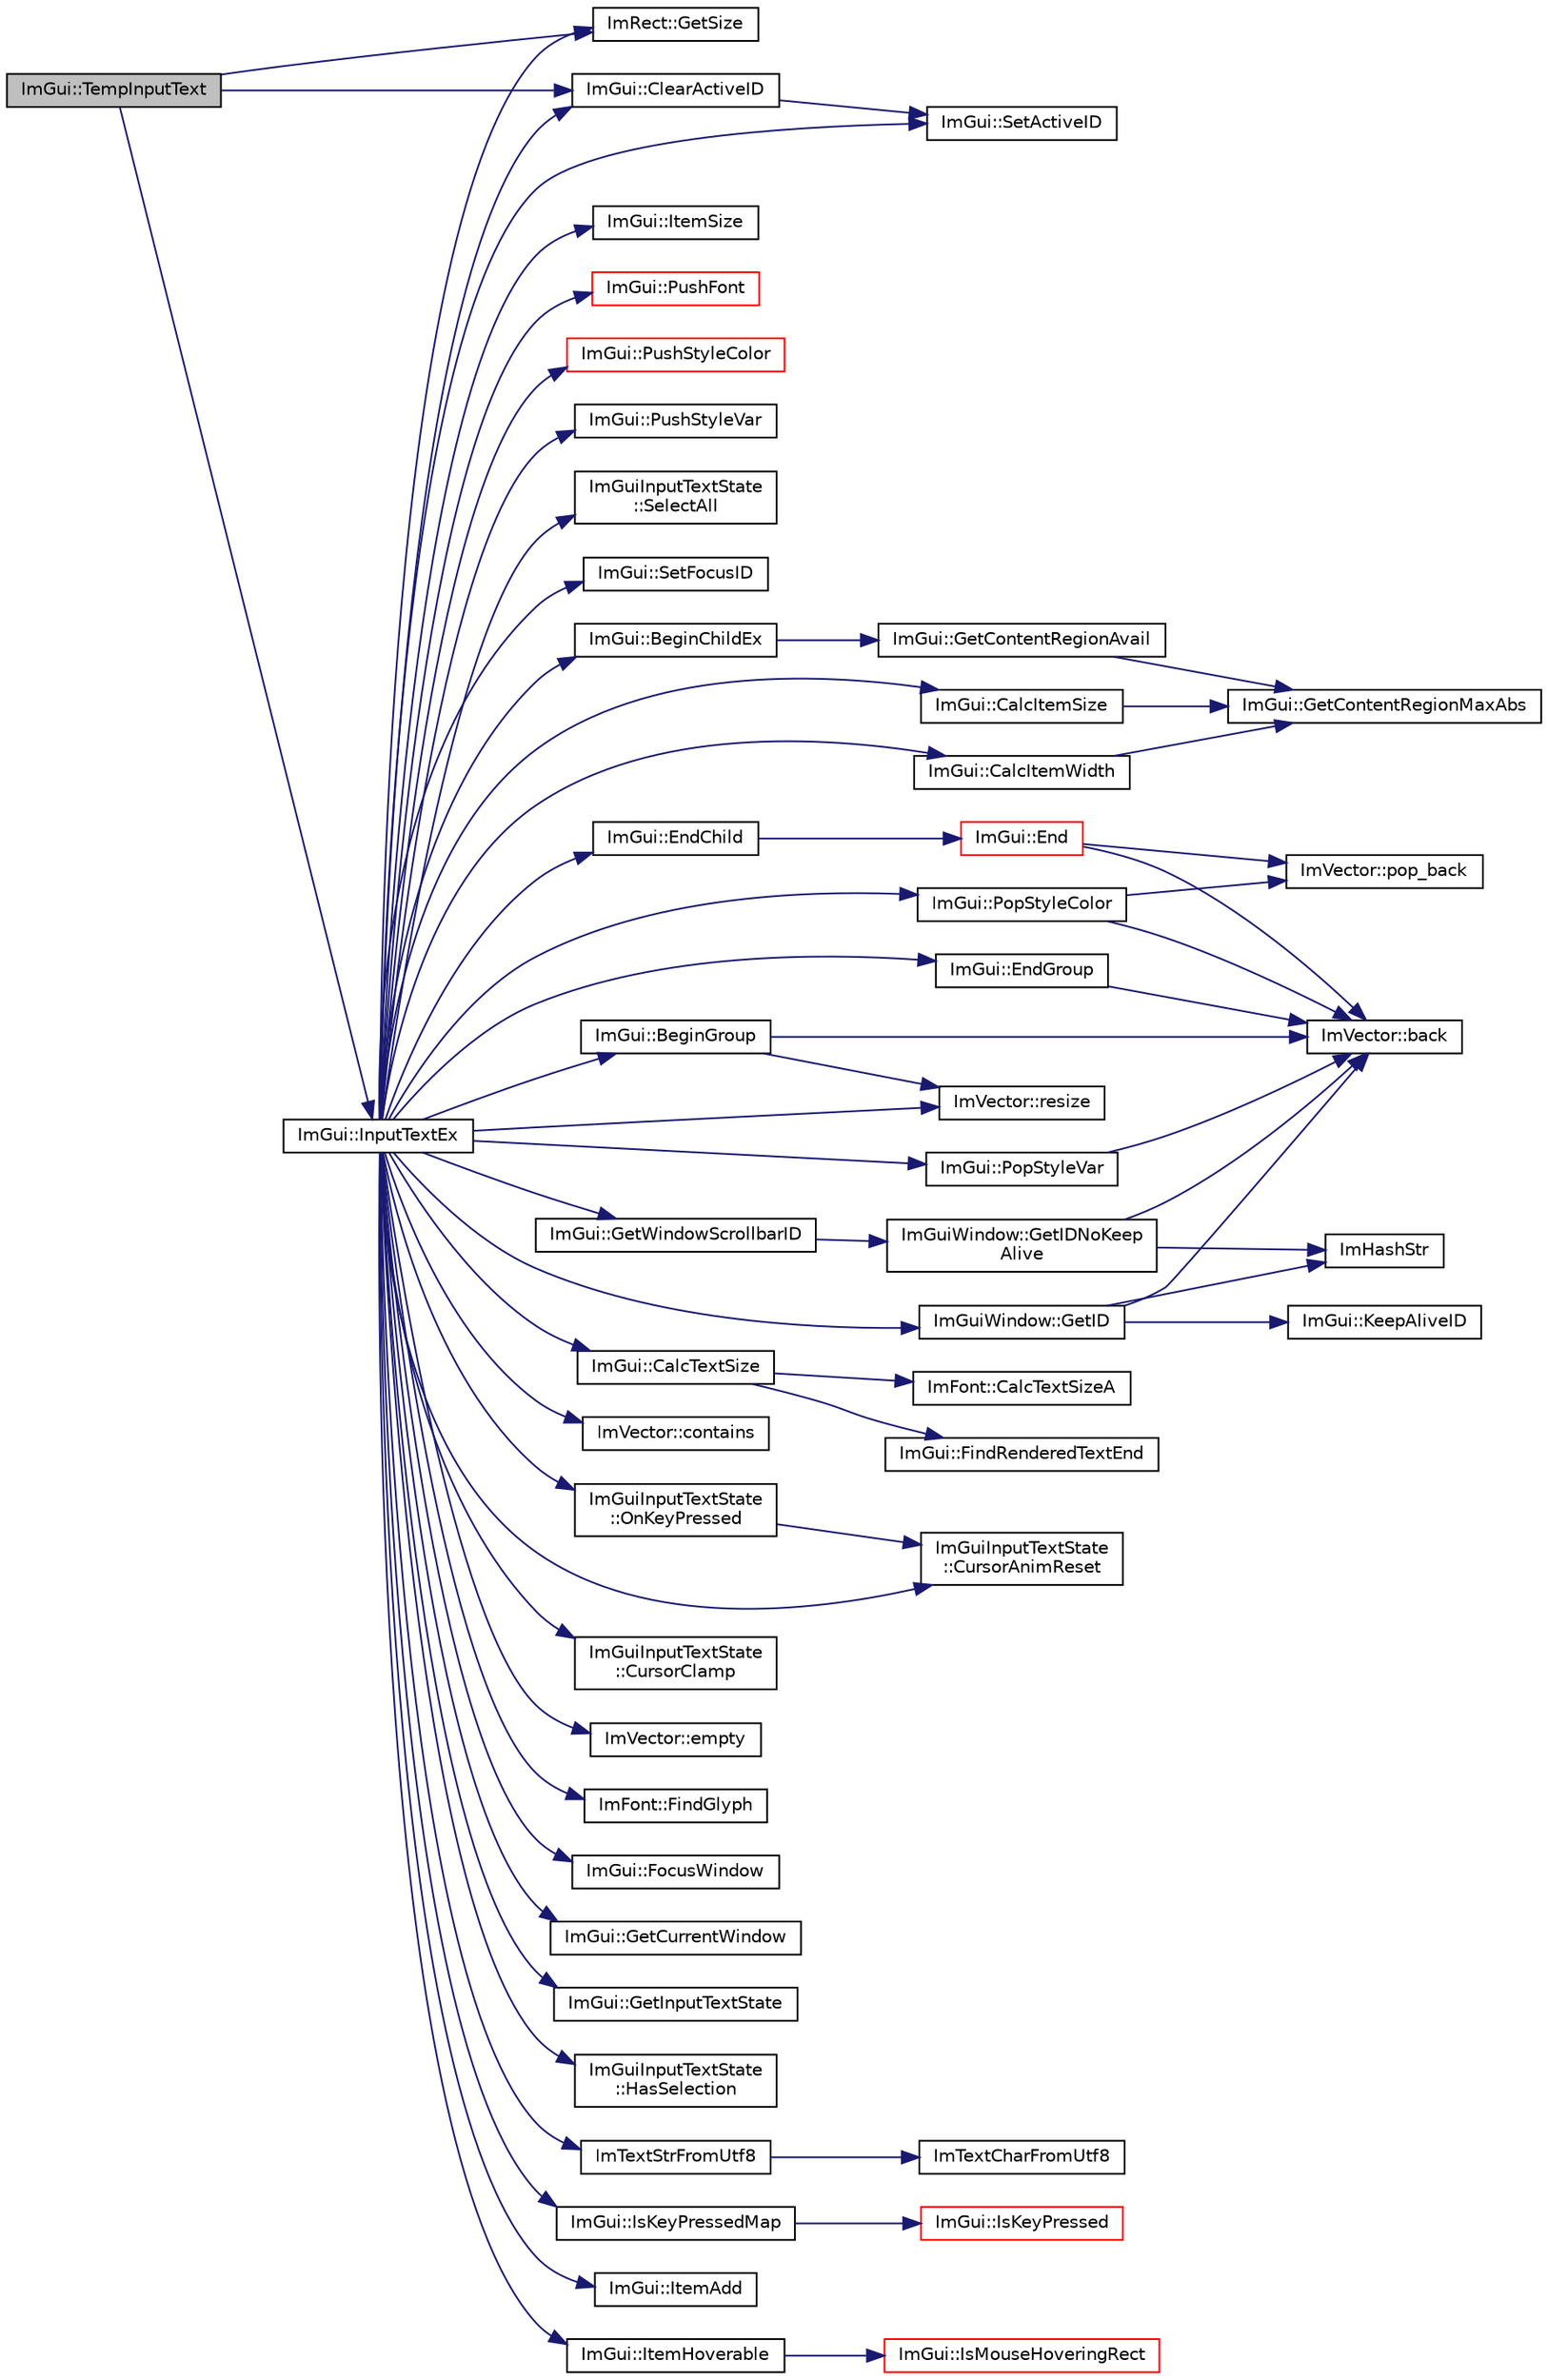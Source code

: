 digraph "ImGui::TempInputText"
{
 // LATEX_PDF_SIZE
  edge [fontname="Helvetica",fontsize="10",labelfontname="Helvetica",labelfontsize="10"];
  node [fontname="Helvetica",fontsize="10",shape=record];
  rankdir="LR";
  Node1 [label="ImGui::TempInputText",height=0.2,width=0.4,color="black", fillcolor="grey75", style="filled", fontcolor="black",tooltip=" "];
  Node1 -> Node2 [color="midnightblue",fontsize="10",style="solid"];
  Node2 [label="ImGui::ClearActiveID",height=0.2,width=0.4,color="black", fillcolor="white", style="filled",URL="$namespace_im_gui.html#a17ff60ad1e2669130ac38a04d16eb354",tooltip=" "];
  Node2 -> Node3 [color="midnightblue",fontsize="10",style="solid"];
  Node3 [label="ImGui::SetActiveID",height=0.2,width=0.4,color="black", fillcolor="white", style="filled",URL="$namespace_im_gui.html#a27b8ace13a8c421ee8405f0cbebe4ead",tooltip=" "];
  Node1 -> Node4 [color="midnightblue",fontsize="10",style="solid"];
  Node4 [label="ImRect::GetSize",height=0.2,width=0.4,color="black", fillcolor="white", style="filled",URL="$struct_im_rect.html#ae459d9c50003058cfb34519a571aaf33",tooltip=" "];
  Node1 -> Node5 [color="midnightblue",fontsize="10",style="solid"];
  Node5 [label="ImGui::InputTextEx",height=0.2,width=0.4,color="black", fillcolor="white", style="filled",URL="$namespace_im_gui.html#af89af17ecc11653f25fea1e50e195de6",tooltip=" "];
  Node5 -> Node6 [color="midnightblue",fontsize="10",style="solid"];
  Node6 [label="ImGui::BeginChildEx",height=0.2,width=0.4,color="black", fillcolor="white", style="filled",URL="$namespace_im_gui.html#a63a223ce2138538300e5b0654d7407a9",tooltip=" "];
  Node6 -> Node7 [color="midnightblue",fontsize="10",style="solid"];
  Node7 [label="ImGui::GetContentRegionAvail",height=0.2,width=0.4,color="black", fillcolor="white", style="filled",URL="$namespace_im_gui.html#a410c8e19b2fea8b52746ca11b3930301",tooltip=" "];
  Node7 -> Node8 [color="midnightblue",fontsize="10",style="solid"];
  Node8 [label="ImGui::GetContentRegionMaxAbs",height=0.2,width=0.4,color="black", fillcolor="white", style="filled",URL="$namespace_im_gui.html#adc4d9b0d735ffae1f1598c4df038024c",tooltip=" "];
  Node5 -> Node9 [color="midnightblue",fontsize="10",style="solid"];
  Node9 [label="ImGui::BeginGroup",height=0.2,width=0.4,color="black", fillcolor="white", style="filled",URL="$namespace_im_gui.html#a42407e196b7ed2a8755bff28aae9805f",tooltip=" "];
  Node9 -> Node10 [color="midnightblue",fontsize="10",style="solid"];
  Node10 [label="ImVector::back",height=0.2,width=0.4,color="black", fillcolor="white", style="filled",URL="$struct_im_vector.html#a6da15f3c402099ed57078835ab942f8e",tooltip=" "];
  Node9 -> Node11 [color="midnightblue",fontsize="10",style="solid"];
  Node11 [label="ImVector::resize",height=0.2,width=0.4,color="black", fillcolor="white", style="filled",URL="$struct_im_vector.html#ac371dd62e56ae486b1a5038cf07eee56",tooltip=" "];
  Node5 -> Node12 [color="midnightblue",fontsize="10",style="solid"];
  Node12 [label="ImGui::CalcItemSize",height=0.2,width=0.4,color="black", fillcolor="white", style="filled",URL="$namespace_im_gui.html#acaef0497f7982dd98bf215e50129cd9b",tooltip=" "];
  Node12 -> Node8 [color="midnightblue",fontsize="10",style="solid"];
  Node5 -> Node13 [color="midnightblue",fontsize="10",style="solid"];
  Node13 [label="ImGui::CalcItemWidth",height=0.2,width=0.4,color="black", fillcolor="white", style="filled",URL="$namespace_im_gui.html#ab3b3ba92ebd8bca4a552dd93321a1994",tooltip=" "];
  Node13 -> Node8 [color="midnightblue",fontsize="10",style="solid"];
  Node5 -> Node14 [color="midnightblue",fontsize="10",style="solid"];
  Node14 [label="ImGui::CalcTextSize",height=0.2,width=0.4,color="black", fillcolor="white", style="filled",URL="$namespace_im_gui.html#a848b9db6cc4a186751c0ecebcaadc33b",tooltip=" "];
  Node14 -> Node15 [color="midnightblue",fontsize="10",style="solid"];
  Node15 [label="ImFont::CalcTextSizeA",height=0.2,width=0.4,color="black", fillcolor="white", style="filled",URL="$struct_im_font.html#ad67f64fd206ad197f4b93b1a1ae27cfe",tooltip=" "];
  Node14 -> Node16 [color="midnightblue",fontsize="10",style="solid"];
  Node16 [label="ImGui::FindRenderedTextEnd",height=0.2,width=0.4,color="black", fillcolor="white", style="filled",URL="$namespace_im_gui.html#a7671e1dbc803a31b06081b52a771d83f",tooltip=" "];
  Node5 -> Node2 [color="midnightblue",fontsize="10",style="solid"];
  Node5 -> Node17 [color="midnightblue",fontsize="10",style="solid"];
  Node17 [label="ImVector::contains",height=0.2,width=0.4,color="black", fillcolor="white", style="filled",URL="$struct_im_vector.html#a2e7860fbde1c721f168b6262d8f14aec",tooltip=" "];
  Node5 -> Node18 [color="midnightblue",fontsize="10",style="solid"];
  Node18 [label="ImGuiInputTextState\l::CursorAnimReset",height=0.2,width=0.4,color="black", fillcolor="white", style="filled",URL="$struct_im_gui_input_text_state.html#a78a05f36dbfd38b9026a4980a15a6a3e",tooltip=" "];
  Node5 -> Node19 [color="midnightblue",fontsize="10",style="solid"];
  Node19 [label="ImGuiInputTextState\l::CursorClamp",height=0.2,width=0.4,color="black", fillcolor="white", style="filled",URL="$struct_im_gui_input_text_state.html#a0924f1eead76c7d58090aa603cea4301",tooltip=" "];
  Node5 -> Node20 [color="midnightblue",fontsize="10",style="solid"];
  Node20 [label="ImVector::empty",height=0.2,width=0.4,color="black", fillcolor="white", style="filled",URL="$struct_im_vector.html#aa53e48a5272f4bad1099368769514ff1",tooltip=" "];
  Node5 -> Node21 [color="midnightblue",fontsize="10",style="solid"];
  Node21 [label="ImGui::EndChild",height=0.2,width=0.4,color="black", fillcolor="white", style="filled",URL="$namespace_im_gui.html#af8de559a88c1442d6df8c1b04c86e997",tooltip=" "];
  Node21 -> Node22 [color="midnightblue",fontsize="10",style="solid"];
  Node22 [label="ImGui::End",height=0.2,width=0.4,color="red", fillcolor="white", style="filled",URL="$namespace_im_gui.html#a5479d93794a004c67ceb6d13f37c8254",tooltip=" "];
  Node22 -> Node10 [color="midnightblue",fontsize="10",style="solid"];
  Node22 -> Node30 [color="midnightblue",fontsize="10",style="solid"];
  Node30 [label="ImVector::pop_back",height=0.2,width=0.4,color="black", fillcolor="white", style="filled",URL="$struct_im_vector.html#a3db7ce62d3c429effdb893fbf7148c1c",tooltip=" "];
  Node5 -> Node43 [color="midnightblue",fontsize="10",style="solid"];
  Node43 [label="ImGui::EndGroup",height=0.2,width=0.4,color="black", fillcolor="white", style="filled",URL="$namespace_im_gui.html#a05fc97fc64f28a55486087f503d9a622",tooltip=" "];
  Node43 -> Node10 [color="midnightblue",fontsize="10",style="solid"];
  Node5 -> Node44 [color="midnightblue",fontsize="10",style="solid"];
  Node44 [label="ImFont::FindGlyph",height=0.2,width=0.4,color="black", fillcolor="white", style="filled",URL="$struct_im_font.html#ac6a773b73c6406fd8f08c4c93213a501",tooltip=" "];
  Node5 -> Node45 [color="midnightblue",fontsize="10",style="solid"];
  Node45 [label="ImGui::FocusWindow",height=0.2,width=0.4,color="black", fillcolor="white", style="filled",URL="$namespace_im_gui.html#ade4c08e7e7ad7bbfa4835248f5f3a7c6",tooltip=" "];
  Node5 -> Node25 [color="midnightblue",fontsize="10",style="solid"];
  Node25 [label="ImGui::GetCurrentWindow",height=0.2,width=0.4,color="black", fillcolor="white", style="filled",URL="$namespace_im_gui.html#a7ceba68eca2b09fb6bf1ad88037e6203",tooltip=" "];
  Node5 -> Node46 [color="midnightblue",fontsize="10",style="solid"];
  Node46 [label="ImGuiWindow::GetID",height=0.2,width=0.4,color="black", fillcolor="white", style="filled",URL="$struct_im_gui_window.html#a66400a63bc0b54d7d29e08d1b1b1a42b",tooltip=" "];
  Node46 -> Node10 [color="midnightblue",fontsize="10",style="solid"];
  Node46 -> Node47 [color="midnightblue",fontsize="10",style="solid"];
  Node47 [label="ImHashStr",height=0.2,width=0.4,color="black", fillcolor="white", style="filled",URL="$imgui_8cpp.html#acd1b12694d0365b516bf7373f182eeee",tooltip=" "];
  Node46 -> Node48 [color="midnightblue",fontsize="10",style="solid"];
  Node48 [label="ImGui::KeepAliveID",height=0.2,width=0.4,color="black", fillcolor="white", style="filled",URL="$namespace_im_gui.html#a85a245c78a9f7c351636bdad6e60c488",tooltip=" "];
  Node5 -> Node49 [color="midnightblue",fontsize="10",style="solid"];
  Node49 [label="ImGui::GetInputTextState",height=0.2,width=0.4,color="black", fillcolor="white", style="filled",URL="$namespace_im_gui.html#acdfb8ae75f2eaa42ca8ba42d9b5fe9ba",tooltip=" "];
  Node5 -> Node4 [color="midnightblue",fontsize="10",style="solid"];
  Node5 -> Node50 [color="midnightblue",fontsize="10",style="solid"];
  Node50 [label="ImGui::GetWindowScrollbarID",height=0.2,width=0.4,color="black", fillcolor="white", style="filled",URL="$namespace_im_gui.html#a426c9b60bf8cd3d887ba50366a2612df",tooltip=" "];
  Node50 -> Node51 [color="midnightblue",fontsize="10",style="solid"];
  Node51 [label="ImGuiWindow::GetIDNoKeep\lAlive",height=0.2,width=0.4,color="black", fillcolor="white", style="filled",URL="$struct_im_gui_window.html#adc0a43f74a0b53a15a4bc4fea05524fe",tooltip=" "];
  Node51 -> Node10 [color="midnightblue",fontsize="10",style="solid"];
  Node51 -> Node47 [color="midnightblue",fontsize="10",style="solid"];
  Node5 -> Node52 [color="midnightblue",fontsize="10",style="solid"];
  Node52 [label="ImGuiInputTextState\l::HasSelection",height=0.2,width=0.4,color="black", fillcolor="white", style="filled",URL="$struct_im_gui_input_text_state.html#ab17832413ff121a5663319c06bbb989a",tooltip=" "];
  Node5 -> Node53 [color="midnightblue",fontsize="10",style="solid"];
  Node53 [label="ImTextStrFromUtf8",height=0.2,width=0.4,color="black", fillcolor="white", style="filled",URL="$imgui_8cpp.html#aeb054c43ad8aae45de24efc759a0ff7a",tooltip=" "];
  Node53 -> Node54 [color="midnightblue",fontsize="10",style="solid"];
  Node54 [label="ImTextCharFromUtf8",height=0.2,width=0.4,color="black", fillcolor="white", style="filled",URL="$imgui_8cpp.html#a036b9dd7f0942fd34e385cc115f36631",tooltip=" "];
  Node5 -> Node55 [color="midnightblue",fontsize="10",style="solid"];
  Node55 [label="ImGui::IsKeyPressedMap",height=0.2,width=0.4,color="black", fillcolor="white", style="filled",URL="$namespace_im_gui.html#aa4c4806c81aef3abe125b209f19d4a2b",tooltip=" "];
  Node55 -> Node56 [color="midnightblue",fontsize="10",style="solid"];
  Node56 [label="ImGui::IsKeyPressed",height=0.2,width=0.4,color="red", fillcolor="white", style="filled",URL="$namespace_im_gui.html#a83331a8afa5316bc98ed9c98b151ac01",tooltip=" "];
  Node5 -> Node59 [color="midnightblue",fontsize="10",style="solid"];
  Node59 [label="ImGui::ItemAdd",height=0.2,width=0.4,color="black", fillcolor="white", style="filled",URL="$namespace_im_gui.html#a03440eafb6ce299fcb92b2d2cda147a5",tooltip=" "];
  Node5 -> Node60 [color="midnightblue",fontsize="10",style="solid"];
  Node60 [label="ImGui::ItemHoverable",height=0.2,width=0.4,color="black", fillcolor="white", style="filled",URL="$namespace_im_gui.html#a488b86a9f235923304186fb86ff64ffb",tooltip=" "];
  Node60 -> Node61 [color="midnightblue",fontsize="10",style="solid"];
  Node61 [label="ImGui::IsMouseHoveringRect",height=0.2,width=0.4,color="red", fillcolor="white", style="filled",URL="$namespace_im_gui.html#ae0b8ea0e06c457316d6aed6c5b2a1c25",tooltip=" "];
  Node5 -> Node64 [color="midnightblue",fontsize="10",style="solid"];
  Node64 [label="ImGui::ItemSize",height=0.2,width=0.4,color="black", fillcolor="white", style="filled",URL="$namespace_im_gui.html#aeeb1ec6ae6548173dbf813e7df538c48",tooltip=" "];
  Node5 -> Node65 [color="midnightblue",fontsize="10",style="solid"];
  Node65 [label="ImGuiInputTextState\l::OnKeyPressed",height=0.2,width=0.4,color="black", fillcolor="white", style="filled",URL="$struct_im_gui_input_text_state.html#a2cd5083f820d0012479bb706a45b04b0",tooltip=" "];
  Node65 -> Node18 [color="midnightblue",fontsize="10",style="solid"];
  Node5 -> Node66 [color="midnightblue",fontsize="10",style="solid"];
  Node66 [label="ImGui::PopStyleColor",height=0.2,width=0.4,color="black", fillcolor="white", style="filled",URL="$namespace_im_gui.html#a9795f730b4043a98b6254738d86efcdc",tooltip=" "];
  Node66 -> Node10 [color="midnightblue",fontsize="10",style="solid"];
  Node66 -> Node30 [color="midnightblue",fontsize="10",style="solid"];
  Node5 -> Node67 [color="midnightblue",fontsize="10",style="solid"];
  Node67 [label="ImGui::PopStyleVar",height=0.2,width=0.4,color="black", fillcolor="white", style="filled",URL="$namespace_im_gui.html#a14116e57d81e326adef2a702e65781d4",tooltip=" "];
  Node67 -> Node10 [color="midnightblue",fontsize="10",style="solid"];
  Node5 -> Node68 [color="midnightblue",fontsize="10",style="solid"];
  Node68 [label="ImGui::PushFont",height=0.2,width=0.4,color="red", fillcolor="white", style="filled",URL="$namespace_im_gui.html#ac5a59f4f8226fd35786d8973c85b85a9",tooltip=" "];
  Node5 -> Node74 [color="midnightblue",fontsize="10",style="solid"];
  Node74 [label="ImGui::PushStyleColor",height=0.2,width=0.4,color="red", fillcolor="white", style="filled",URL="$namespace_im_gui.html#a77ee84afb636e05eb4b2d6eeddcc2aa8",tooltip=" "];
  Node5 -> Node76 [color="midnightblue",fontsize="10",style="solid"];
  Node76 [label="ImGui::PushStyleVar",height=0.2,width=0.4,color="black", fillcolor="white", style="filled",URL="$namespace_im_gui.html#aab3f43009094462cf2a5eb554785949b",tooltip=" "];
  Node5 -> Node11 [color="midnightblue",fontsize="10",style="solid"];
  Node5 -> Node77 [color="midnightblue",fontsize="10",style="solid"];
  Node77 [label="ImGuiInputTextState\l::SelectAll",height=0.2,width=0.4,color="black", fillcolor="white", style="filled",URL="$struct_im_gui_input_text_state.html#ac9ceb16a3551dc82a1e8be716236b811",tooltip=" "];
  Node5 -> Node3 [color="midnightblue",fontsize="10",style="solid"];
  Node5 -> Node78 [color="midnightblue",fontsize="10",style="solid"];
  Node78 [label="ImGui::SetFocusID",height=0.2,width=0.4,color="black", fillcolor="white", style="filled",URL="$namespace_im_gui.html#a8ad578d7141486ff12b59b0c251234e6",tooltip=" "];
}
